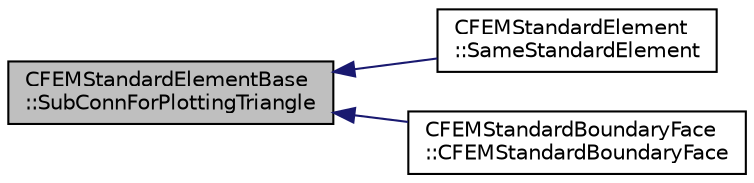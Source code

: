 digraph "CFEMStandardElementBase::SubConnForPlottingTriangle"
{
  edge [fontname="Helvetica",fontsize="10",labelfontname="Helvetica",labelfontsize="10"];
  node [fontname="Helvetica",fontsize="10",shape=record];
  rankdir="LR";
  Node332 [label="CFEMStandardElementBase\l::SubConnForPlottingTriangle",height=0.2,width=0.4,color="black", fillcolor="grey75", style="filled", fontcolor="black"];
  Node332 -> Node333 [dir="back",color="midnightblue",fontsize="10",style="solid",fontname="Helvetica"];
  Node333 [label="CFEMStandardElement\l::SameStandardElement",height=0.2,width=0.4,color="black", fillcolor="white", style="filled",URL="$class_c_f_e_m_standard_element.html#a81ce632b76ad1e704b34455809686b4f",tooltip="Function, which checks if the function arguments correspond to this standard element. "];
  Node332 -> Node334 [dir="back",color="midnightblue",fontsize="10",style="solid",fontname="Helvetica"];
  Node334 [label="CFEMStandardBoundaryFace\l::CFEMStandardBoundaryFace",height=0.2,width=0.4,color="black", fillcolor="white", style="filled",URL="$class_c_f_e_m_standard_boundary_face.html#a5a92fa174c37322a3ebd640d12ab8b3b",tooltip="Alternative constructor. "];
}

